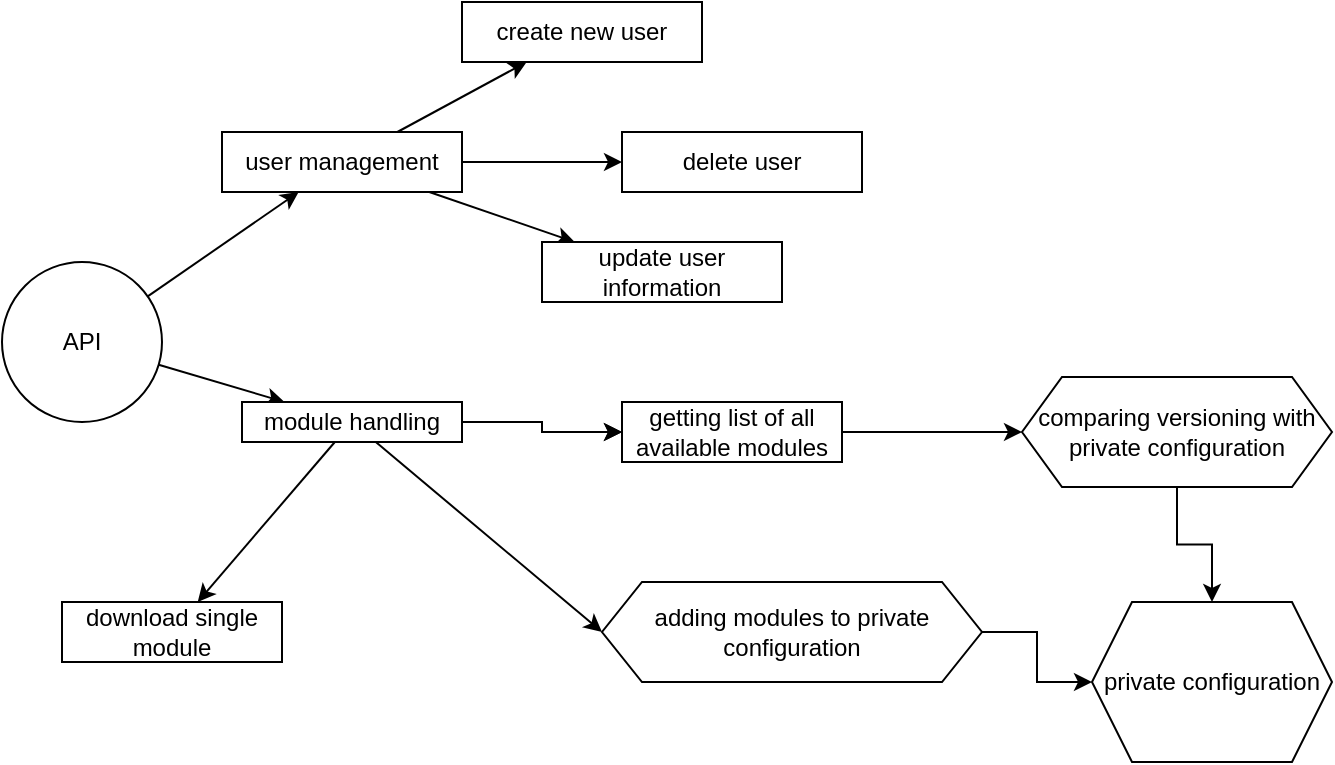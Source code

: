 <mxfile version="24.8.3">
  <diagram name="Page-1" id="2YBvvXClWsGukQMizWep">
    <mxGraphModel dx="1426" dy="749" grid="1" gridSize="10" guides="1" tooltips="1" connect="1" arrows="1" fold="1" page="1" pageScale="1" pageWidth="850" pageHeight="1100" math="0" shadow="0">
      <root>
        <mxCell id="0" />
        <mxCell id="1" parent="0" />
        <mxCell id="QlPIxZFzP3GQDN1p1dIk-3" value="" style="rounded=0;orthogonalLoop=1;jettySize=auto;html=1;" edge="1" parent="1" source="QlPIxZFzP3GQDN1p1dIk-1" target="QlPIxZFzP3GQDN1p1dIk-2">
          <mxGeometry relative="1" as="geometry" />
        </mxCell>
        <mxCell id="QlPIxZFzP3GQDN1p1dIk-13" value="" style="rounded=0;orthogonalLoop=1;jettySize=auto;html=1;" edge="1" parent="1" source="QlPIxZFzP3GQDN1p1dIk-1" target="QlPIxZFzP3GQDN1p1dIk-12">
          <mxGeometry relative="1" as="geometry" />
        </mxCell>
        <mxCell id="QlPIxZFzP3GQDN1p1dIk-1" value="API" style="ellipse;whiteSpace=wrap;html=1;aspect=fixed;" vertex="1" parent="1">
          <mxGeometry x="20" y="350" width="80" height="80" as="geometry" />
        </mxCell>
        <mxCell id="QlPIxZFzP3GQDN1p1dIk-5" value="" style="rounded=0;orthogonalLoop=1;jettySize=auto;html=1;" edge="1" parent="1" source="QlPIxZFzP3GQDN1p1dIk-2" target="QlPIxZFzP3GQDN1p1dIk-4">
          <mxGeometry relative="1" as="geometry" />
        </mxCell>
        <mxCell id="QlPIxZFzP3GQDN1p1dIk-7" value="" style="rounded=0;orthogonalLoop=1;jettySize=auto;html=1;" edge="1" parent="1" source="QlPIxZFzP3GQDN1p1dIk-2" target="QlPIxZFzP3GQDN1p1dIk-6">
          <mxGeometry relative="1" as="geometry" />
        </mxCell>
        <mxCell id="QlPIxZFzP3GQDN1p1dIk-9" value="" style="rounded=0;orthogonalLoop=1;jettySize=auto;html=1;" edge="1" parent="1" source="QlPIxZFzP3GQDN1p1dIk-2" target="QlPIxZFzP3GQDN1p1dIk-8">
          <mxGeometry relative="1" as="geometry" />
        </mxCell>
        <mxCell id="QlPIxZFzP3GQDN1p1dIk-2" value="user management" style="whiteSpace=wrap;html=1;" vertex="1" parent="1">
          <mxGeometry x="130" y="285" width="120" height="30" as="geometry" />
        </mxCell>
        <mxCell id="QlPIxZFzP3GQDN1p1dIk-4" value="create new user" style="whiteSpace=wrap;html=1;" vertex="1" parent="1">
          <mxGeometry x="250" y="220" width="120" height="30" as="geometry" />
        </mxCell>
        <mxCell id="QlPIxZFzP3GQDN1p1dIk-6" value="delete user" style="whiteSpace=wrap;html=1;" vertex="1" parent="1">
          <mxGeometry x="330" y="285" width="120" height="30" as="geometry" />
        </mxCell>
        <mxCell id="QlPIxZFzP3GQDN1p1dIk-8" value="update user information" style="whiteSpace=wrap;html=1;" vertex="1" parent="1">
          <mxGeometry x="290" y="340" width="120" height="30" as="geometry" />
        </mxCell>
        <mxCell id="QlPIxZFzP3GQDN1p1dIk-15" value="" style="edgeStyle=orthogonalEdgeStyle;rounded=0;orthogonalLoop=1;jettySize=auto;html=1;" edge="1" parent="1" source="QlPIxZFzP3GQDN1p1dIk-12" target="QlPIxZFzP3GQDN1p1dIk-14">
          <mxGeometry relative="1" as="geometry" />
        </mxCell>
        <mxCell id="QlPIxZFzP3GQDN1p1dIk-17" value="" style="rounded=0;orthogonalLoop=1;jettySize=auto;html=1;entryX=0;entryY=0.5;entryDx=0;entryDy=0;" edge="1" parent="1" source="QlPIxZFzP3GQDN1p1dIk-12" target="QlPIxZFzP3GQDN1p1dIk-26">
          <mxGeometry relative="1" as="geometry">
            <mxPoint x="350.789" y="510" as="targetPoint" />
          </mxGeometry>
        </mxCell>
        <mxCell id="QlPIxZFzP3GQDN1p1dIk-19" value="" style="rounded=0;orthogonalLoop=1;jettySize=auto;html=1;" edge="1" parent="1" source="QlPIxZFzP3GQDN1p1dIk-12" target="QlPIxZFzP3GQDN1p1dIk-18">
          <mxGeometry relative="1" as="geometry" />
        </mxCell>
        <mxCell id="QlPIxZFzP3GQDN1p1dIk-22" value="" style="edgeStyle=orthogonalEdgeStyle;rounded=0;orthogonalLoop=1;jettySize=auto;html=1;" edge="1" parent="1" source="QlPIxZFzP3GQDN1p1dIk-12" target="QlPIxZFzP3GQDN1p1dIk-14">
          <mxGeometry relative="1" as="geometry" />
        </mxCell>
        <mxCell id="QlPIxZFzP3GQDN1p1dIk-12" value="module handling" style="whiteSpace=wrap;html=1;" vertex="1" parent="1">
          <mxGeometry x="140" y="420" width="110" height="20" as="geometry" />
        </mxCell>
        <mxCell id="QlPIxZFzP3GQDN1p1dIk-21" value="" style="edgeStyle=orthogonalEdgeStyle;rounded=0;orthogonalLoop=1;jettySize=auto;html=1;" edge="1" parent="1" source="QlPIxZFzP3GQDN1p1dIk-14" target="QlPIxZFzP3GQDN1p1dIk-20">
          <mxGeometry relative="1" as="geometry" />
        </mxCell>
        <mxCell id="QlPIxZFzP3GQDN1p1dIk-14" value="getting list of all available modules" style="whiteSpace=wrap;html=1;" vertex="1" parent="1">
          <mxGeometry x="330" y="420" width="110" height="30" as="geometry" />
        </mxCell>
        <mxCell id="QlPIxZFzP3GQDN1p1dIk-18" value="download single module" style="whiteSpace=wrap;html=1;" vertex="1" parent="1">
          <mxGeometry x="50" y="520" width="110" height="30" as="geometry" />
        </mxCell>
        <mxCell id="QlPIxZFzP3GQDN1p1dIk-28" style="edgeStyle=orthogonalEdgeStyle;rounded=0;orthogonalLoop=1;jettySize=auto;html=1;exitX=0.5;exitY=1;exitDx=0;exitDy=0;entryX=0.5;entryY=0;entryDx=0;entryDy=0;" edge="1" parent="1" source="QlPIxZFzP3GQDN1p1dIk-20" target="QlPIxZFzP3GQDN1p1dIk-27">
          <mxGeometry relative="1" as="geometry" />
        </mxCell>
        <mxCell id="QlPIxZFzP3GQDN1p1dIk-20" value="comparing versioning with private configuration" style="shape=hexagon;perimeter=hexagonPerimeter2;whiteSpace=wrap;html=1;fixedSize=1;" vertex="1" parent="1">
          <mxGeometry x="530" y="407.5" width="155" height="55" as="geometry" />
        </mxCell>
        <mxCell id="QlPIxZFzP3GQDN1p1dIk-29" style="edgeStyle=orthogonalEdgeStyle;rounded=0;orthogonalLoop=1;jettySize=auto;html=1;exitX=1;exitY=0.5;exitDx=0;exitDy=0;entryX=0;entryY=0.5;entryDx=0;entryDy=0;" edge="1" parent="1" source="QlPIxZFzP3GQDN1p1dIk-26" target="QlPIxZFzP3GQDN1p1dIk-27">
          <mxGeometry relative="1" as="geometry" />
        </mxCell>
        <mxCell id="QlPIxZFzP3GQDN1p1dIk-26" value="adding modules to private configuration" style="shape=hexagon;perimeter=hexagonPerimeter2;whiteSpace=wrap;html=1;fixedSize=1;" vertex="1" parent="1">
          <mxGeometry x="320" y="510" width="190" height="50" as="geometry" />
        </mxCell>
        <mxCell id="QlPIxZFzP3GQDN1p1dIk-27" value="private configuration" style="shape=hexagon;perimeter=hexagonPerimeter2;whiteSpace=wrap;html=1;fixedSize=1;" vertex="1" parent="1">
          <mxGeometry x="565" y="520" width="120" height="80" as="geometry" />
        </mxCell>
      </root>
    </mxGraphModel>
  </diagram>
</mxfile>
